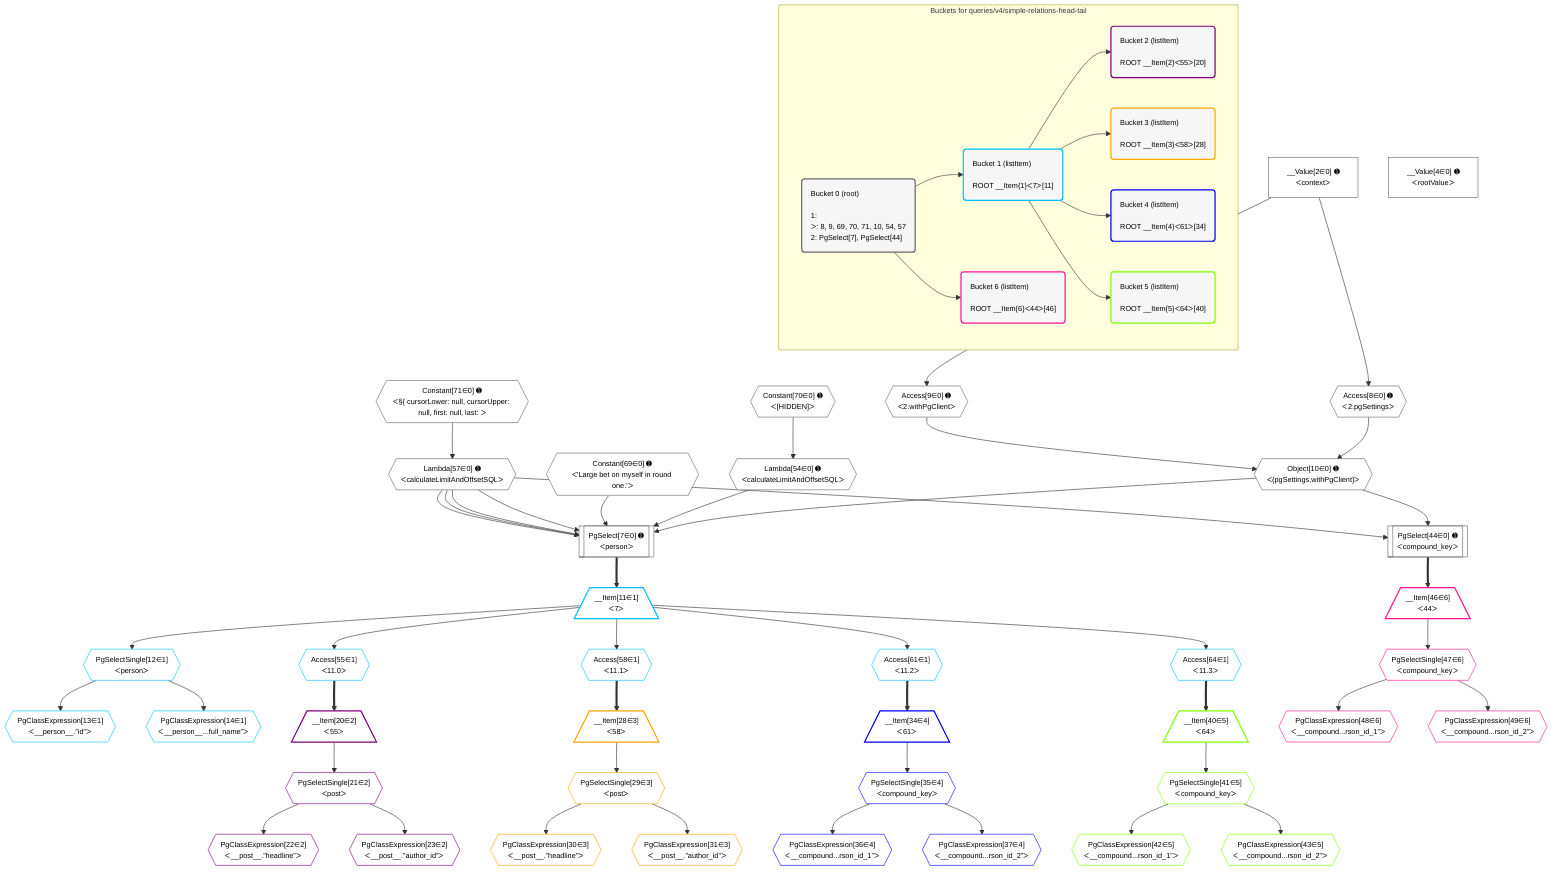 %%{init: {'themeVariables': { 'fontSize': '12px'}}}%%
graph TD
    classDef path fill:#eee,stroke:#000,color:#000
    classDef plan fill:#fff,stroke-width:1px,color:#000
    classDef itemplan fill:#fff,stroke-width:2px,color:#000
    classDef unbatchedplan fill:#dff,stroke-width:1px,color:#000
    classDef sideeffectplan fill:#fcc,stroke-width:2px,color:#000
    classDef bucket fill:#f6f6f6,color:#000,stroke-width:2px,text-align:left


    %% plan dependencies
    PgSelect7[["PgSelect[7∈0] ➊<br />ᐸpersonᐳ"]]:::plan
    Object10{{"Object[10∈0] ➊<br />ᐸ{pgSettings,withPgClient}ᐳ"}}:::plan
    Lambda54{{"Lambda[54∈0] ➊<br />ᐸcalculateLimitAndOffsetSQLᐳ"}}:::plan
    Constant69{{"Constant[69∈0] ➊<br />ᐸ'Large bet on myself in round one.'ᐳ"}}:::plan
    Lambda57{{"Lambda[57∈0] ➊<br />ᐸcalculateLimitAndOffsetSQLᐳ"}}:::plan
    Object10 & Lambda54 & Constant69 & Lambda57 & Lambda57 & Lambda57 & Lambda57 --> PgSelect7
    Access8{{"Access[8∈0] ➊<br />ᐸ2.pgSettingsᐳ"}}:::plan
    Access9{{"Access[9∈0] ➊<br />ᐸ2.withPgClientᐳ"}}:::plan
    Access8 & Access9 --> Object10
    PgSelect44[["PgSelect[44∈0] ➊<br />ᐸcompound_keyᐳ"]]:::plan
    Object10 & Lambda57 --> PgSelect44
    __Value2["__Value[2∈0] ➊<br />ᐸcontextᐳ"]:::plan
    __Value2 --> Access8
    __Value2 --> Access9
    Constant70{{"Constant[70∈0] ➊<br />ᐸ[HIDDEN]ᐳ"}}:::plan
    Constant70 --> Lambda54
    Constant71{{"Constant[71∈0] ➊<br />ᐸ§{ cursorLower: null, cursorUpper: null, first: null, last: ᐳ"}}:::plan
    Constant71 --> Lambda57
    __Value4["__Value[4∈0] ➊<br />ᐸrootValueᐳ"]:::plan
    __Item11[/"__Item[11∈1]<br />ᐸ7ᐳ"\]:::itemplan
    PgSelect7 ==> __Item11
    PgSelectSingle12{{"PgSelectSingle[12∈1]<br />ᐸpersonᐳ"}}:::plan
    __Item11 --> PgSelectSingle12
    PgClassExpression13{{"PgClassExpression[13∈1]<br />ᐸ__person__.”id”ᐳ"}}:::plan
    PgSelectSingle12 --> PgClassExpression13
    PgClassExpression14{{"PgClassExpression[14∈1]<br />ᐸ__person__...full_name”ᐳ"}}:::plan
    PgSelectSingle12 --> PgClassExpression14
    Access55{{"Access[55∈1]<br />ᐸ11.0ᐳ"}}:::plan
    __Item11 --> Access55
    Access58{{"Access[58∈1]<br />ᐸ11.1ᐳ"}}:::plan
    __Item11 --> Access58
    Access61{{"Access[61∈1]<br />ᐸ11.2ᐳ"}}:::plan
    __Item11 --> Access61
    Access64{{"Access[64∈1]<br />ᐸ11.3ᐳ"}}:::plan
    __Item11 --> Access64
    __Item20[/"__Item[20∈2]<br />ᐸ55ᐳ"\]:::itemplan
    Access55 ==> __Item20
    PgSelectSingle21{{"PgSelectSingle[21∈2]<br />ᐸpostᐳ"}}:::plan
    __Item20 --> PgSelectSingle21
    PgClassExpression22{{"PgClassExpression[22∈2]<br />ᐸ__post__.”headline”ᐳ"}}:::plan
    PgSelectSingle21 --> PgClassExpression22
    PgClassExpression23{{"PgClassExpression[23∈2]<br />ᐸ__post__.”author_id”ᐳ"}}:::plan
    PgSelectSingle21 --> PgClassExpression23
    __Item28[/"__Item[28∈3]<br />ᐸ58ᐳ"\]:::itemplan
    Access58 ==> __Item28
    PgSelectSingle29{{"PgSelectSingle[29∈3]<br />ᐸpostᐳ"}}:::plan
    __Item28 --> PgSelectSingle29
    PgClassExpression30{{"PgClassExpression[30∈3]<br />ᐸ__post__.”headline”ᐳ"}}:::plan
    PgSelectSingle29 --> PgClassExpression30
    PgClassExpression31{{"PgClassExpression[31∈3]<br />ᐸ__post__.”author_id”ᐳ"}}:::plan
    PgSelectSingle29 --> PgClassExpression31
    __Item34[/"__Item[34∈4]<br />ᐸ61ᐳ"\]:::itemplan
    Access61 ==> __Item34
    PgSelectSingle35{{"PgSelectSingle[35∈4]<br />ᐸcompound_keyᐳ"}}:::plan
    __Item34 --> PgSelectSingle35
    PgClassExpression36{{"PgClassExpression[36∈4]<br />ᐸ__compound...rson_id_1”ᐳ"}}:::plan
    PgSelectSingle35 --> PgClassExpression36
    PgClassExpression37{{"PgClassExpression[37∈4]<br />ᐸ__compound...rson_id_2”ᐳ"}}:::plan
    PgSelectSingle35 --> PgClassExpression37
    __Item40[/"__Item[40∈5]<br />ᐸ64ᐳ"\]:::itemplan
    Access64 ==> __Item40
    PgSelectSingle41{{"PgSelectSingle[41∈5]<br />ᐸcompound_keyᐳ"}}:::plan
    __Item40 --> PgSelectSingle41
    PgClassExpression42{{"PgClassExpression[42∈5]<br />ᐸ__compound...rson_id_1”ᐳ"}}:::plan
    PgSelectSingle41 --> PgClassExpression42
    PgClassExpression43{{"PgClassExpression[43∈5]<br />ᐸ__compound...rson_id_2”ᐳ"}}:::plan
    PgSelectSingle41 --> PgClassExpression43
    __Item46[/"__Item[46∈6]<br />ᐸ44ᐳ"\]:::itemplan
    PgSelect44 ==> __Item46
    PgSelectSingle47{{"PgSelectSingle[47∈6]<br />ᐸcompound_keyᐳ"}}:::plan
    __Item46 --> PgSelectSingle47
    PgClassExpression48{{"PgClassExpression[48∈6]<br />ᐸ__compound...rson_id_1”ᐳ"}}:::plan
    PgSelectSingle47 --> PgClassExpression48
    PgClassExpression49{{"PgClassExpression[49∈6]<br />ᐸ__compound...rson_id_2”ᐳ"}}:::plan
    PgSelectSingle47 --> PgClassExpression49

    %% define steps

    subgraph "Buckets for queries/v4/simple-relations-head-tail"
    Bucket0("Bucket 0 (root)<br /><br />1: <br />ᐳ: 8, 9, 69, 70, 71, 10, 54, 57<br />2: PgSelect[7], PgSelect[44]"):::bucket
    classDef bucket0 stroke:#696969
    class Bucket0,__Value2,__Value4,PgSelect7,Access8,Access9,Object10,PgSelect44,Lambda54,Lambda57,Constant69,Constant70,Constant71 bucket0
    Bucket1("Bucket 1 (listItem)<br /><br />ROOT __Item{1}ᐸ7ᐳ[11]"):::bucket
    classDef bucket1 stroke:#00bfff
    class Bucket1,__Item11,PgSelectSingle12,PgClassExpression13,PgClassExpression14,Access55,Access58,Access61,Access64 bucket1
    Bucket2("Bucket 2 (listItem)<br /><br />ROOT __Item{2}ᐸ55ᐳ[20]"):::bucket
    classDef bucket2 stroke:#7f007f
    class Bucket2,__Item20,PgSelectSingle21,PgClassExpression22,PgClassExpression23 bucket2
    Bucket3("Bucket 3 (listItem)<br /><br />ROOT __Item{3}ᐸ58ᐳ[28]"):::bucket
    classDef bucket3 stroke:#ffa500
    class Bucket3,__Item28,PgSelectSingle29,PgClassExpression30,PgClassExpression31 bucket3
    Bucket4("Bucket 4 (listItem)<br /><br />ROOT __Item{4}ᐸ61ᐳ[34]"):::bucket
    classDef bucket4 stroke:#0000ff
    class Bucket4,__Item34,PgSelectSingle35,PgClassExpression36,PgClassExpression37 bucket4
    Bucket5("Bucket 5 (listItem)<br /><br />ROOT __Item{5}ᐸ64ᐳ[40]"):::bucket
    classDef bucket5 stroke:#7fff00
    class Bucket5,__Item40,PgSelectSingle41,PgClassExpression42,PgClassExpression43 bucket5
    Bucket6("Bucket 6 (listItem)<br /><br />ROOT __Item{6}ᐸ44ᐳ[46]"):::bucket
    classDef bucket6 stroke:#ff1493
    class Bucket6,__Item46,PgSelectSingle47,PgClassExpression48,PgClassExpression49 bucket6
    Bucket0 --> Bucket1 & Bucket6
    Bucket1 --> Bucket2 & Bucket3 & Bucket4 & Bucket5
    end